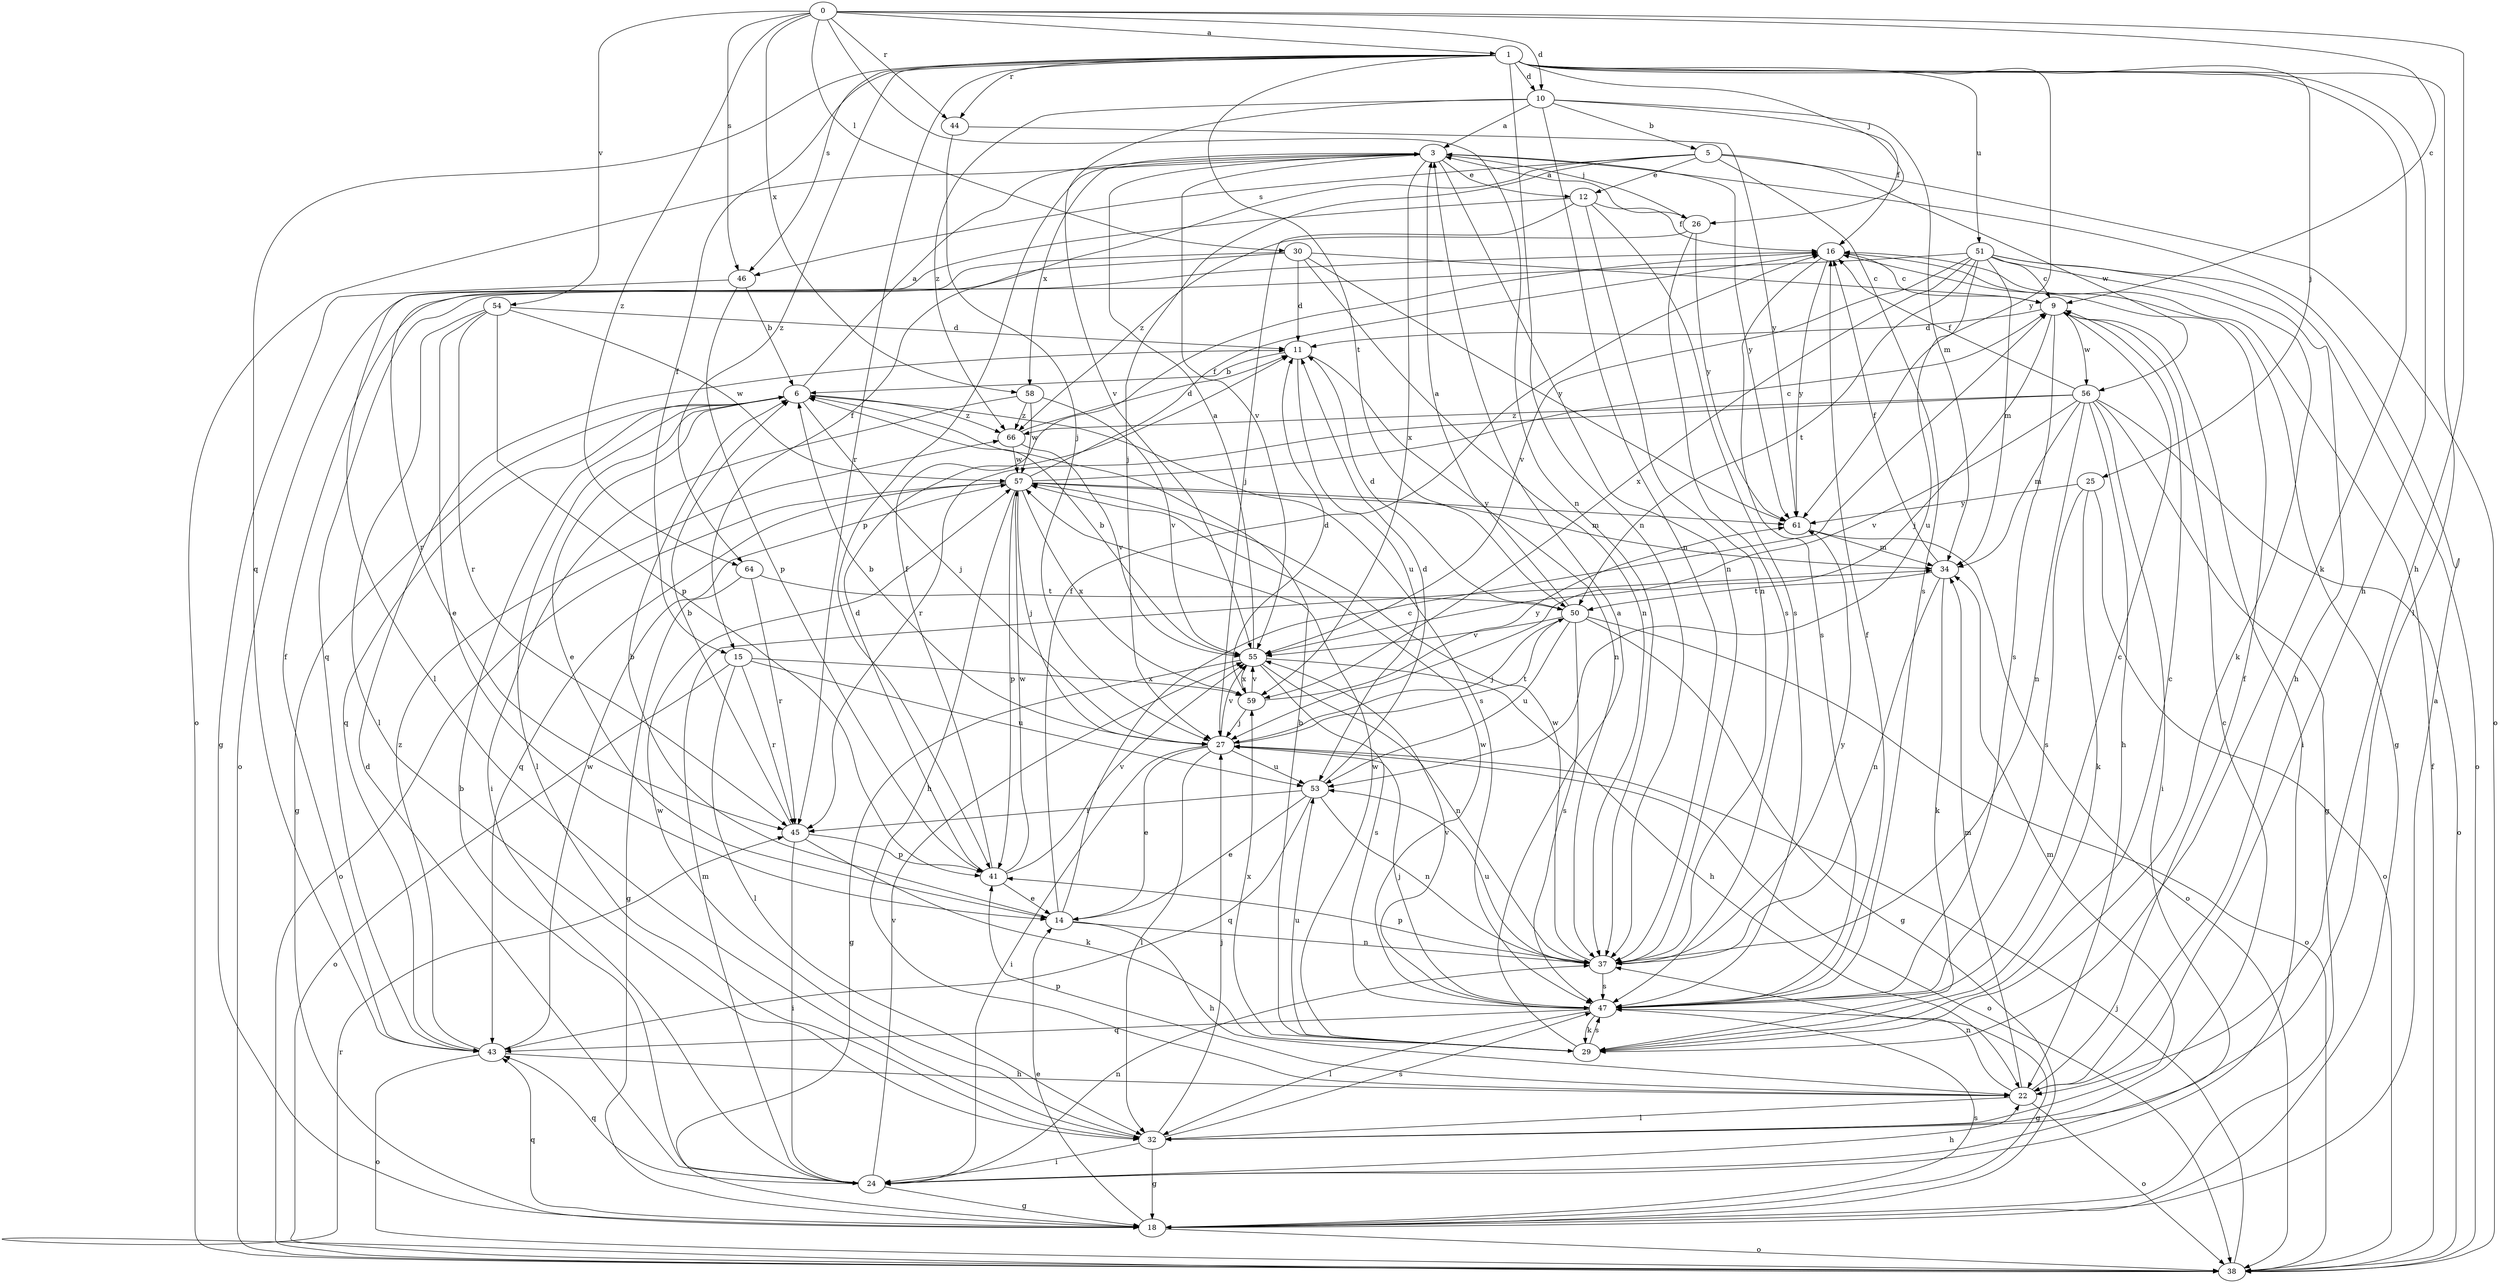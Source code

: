 strict digraph  {
0;
1;
3;
5;
6;
9;
10;
11;
12;
14;
15;
16;
18;
22;
24;
25;
26;
27;
29;
30;
32;
34;
37;
38;
41;
43;
44;
45;
46;
47;
50;
51;
53;
54;
55;
56;
57;
58;
59;
61;
64;
66;
0 -> 1  [label=a];
0 -> 9  [label=c];
0 -> 10  [label=d];
0 -> 22  [label=h];
0 -> 30  [label=l];
0 -> 37  [label=n];
0 -> 44  [label=r];
0 -> 46  [label=s];
0 -> 54  [label=v];
0 -> 58  [label=x];
0 -> 64  [label=z];
1 -> 10  [label=d];
1 -> 15  [label=f];
1 -> 22  [label=h];
1 -> 25  [label=j];
1 -> 26  [label=j];
1 -> 29  [label=k];
1 -> 32  [label=l];
1 -> 37  [label=n];
1 -> 43  [label=q];
1 -> 44  [label=r];
1 -> 45  [label=r];
1 -> 46  [label=s];
1 -> 50  [label=t];
1 -> 51  [label=u];
1 -> 61  [label=y];
1 -> 64  [label=z];
3 -> 12  [label=e];
3 -> 26  [label=j];
3 -> 37  [label=n];
3 -> 38  [label=o];
3 -> 41  [label=p];
3 -> 55  [label=v];
3 -> 58  [label=x];
3 -> 59  [label=x];
3 -> 61  [label=y];
5 -> 12  [label=e];
5 -> 15  [label=f];
5 -> 27  [label=j];
5 -> 38  [label=o];
5 -> 46  [label=s];
5 -> 47  [label=s];
5 -> 56  [label=w];
6 -> 3  [label=a];
6 -> 14  [label=e];
6 -> 18  [label=g];
6 -> 27  [label=j];
6 -> 32  [label=l];
6 -> 43  [label=q];
6 -> 47  [label=s];
6 -> 66  [label=z];
9 -> 11  [label=d];
9 -> 24  [label=i];
9 -> 27  [label=j];
9 -> 47  [label=s];
9 -> 56  [label=w];
10 -> 3  [label=a];
10 -> 5  [label=b];
10 -> 16  [label=f];
10 -> 34  [label=m];
10 -> 37  [label=n];
10 -> 55  [label=v];
10 -> 66  [label=z];
11 -> 6  [label=b];
11 -> 37  [label=n];
11 -> 53  [label=u];
12 -> 16  [label=f];
12 -> 27  [label=j];
12 -> 32  [label=l];
12 -> 37  [label=n];
12 -> 47  [label=s];
14 -> 6  [label=b];
14 -> 9  [label=c];
14 -> 16  [label=f];
14 -> 22  [label=h];
14 -> 37  [label=n];
15 -> 32  [label=l];
15 -> 38  [label=o];
15 -> 45  [label=r];
15 -> 53  [label=u];
15 -> 59  [label=x];
16 -> 9  [label=c];
16 -> 18  [label=g];
16 -> 47  [label=s];
16 -> 61  [label=y];
18 -> 3  [label=a];
18 -> 14  [label=e];
18 -> 38  [label=o];
18 -> 43  [label=q];
18 -> 47  [label=s];
22 -> 16  [label=f];
22 -> 32  [label=l];
22 -> 34  [label=m];
22 -> 37  [label=n];
22 -> 38  [label=o];
22 -> 41  [label=p];
24 -> 6  [label=b];
24 -> 11  [label=d];
24 -> 18  [label=g];
24 -> 22  [label=h];
24 -> 34  [label=m];
24 -> 37  [label=n];
24 -> 43  [label=q];
24 -> 55  [label=v];
25 -> 29  [label=k];
25 -> 38  [label=o];
25 -> 47  [label=s];
25 -> 61  [label=y];
26 -> 3  [label=a];
26 -> 47  [label=s];
26 -> 61  [label=y];
26 -> 66  [label=z];
27 -> 6  [label=b];
27 -> 14  [label=e];
27 -> 24  [label=i];
27 -> 32  [label=l];
27 -> 38  [label=o];
27 -> 50  [label=t];
27 -> 53  [label=u];
27 -> 55  [label=v];
29 -> 3  [label=a];
29 -> 6  [label=b];
29 -> 9  [label=c];
29 -> 47  [label=s];
29 -> 53  [label=u];
29 -> 57  [label=w];
29 -> 59  [label=x];
30 -> 9  [label=c];
30 -> 11  [label=d];
30 -> 37  [label=n];
30 -> 38  [label=o];
30 -> 45  [label=r];
30 -> 61  [label=y];
32 -> 9  [label=c];
32 -> 18  [label=g];
32 -> 24  [label=i];
32 -> 27  [label=j];
32 -> 34  [label=m];
32 -> 47  [label=s];
32 -> 57  [label=w];
34 -> 16  [label=f];
34 -> 29  [label=k];
34 -> 37  [label=n];
34 -> 50  [label=t];
37 -> 41  [label=p];
37 -> 47  [label=s];
37 -> 53  [label=u];
37 -> 57  [label=w];
37 -> 61  [label=y];
38 -> 16  [label=f];
38 -> 27  [label=j];
38 -> 45  [label=r];
41 -> 11  [label=d];
41 -> 14  [label=e];
41 -> 16  [label=f];
41 -> 55  [label=v];
41 -> 57  [label=w];
43 -> 16  [label=f];
43 -> 22  [label=h];
43 -> 38  [label=o];
43 -> 57  [label=w];
43 -> 66  [label=z];
44 -> 27  [label=j];
44 -> 61  [label=y];
45 -> 6  [label=b];
45 -> 24  [label=i];
45 -> 29  [label=k];
45 -> 41  [label=p];
46 -> 6  [label=b];
46 -> 18  [label=g];
46 -> 41  [label=p];
47 -> 9  [label=c];
47 -> 16  [label=f];
47 -> 18  [label=g];
47 -> 27  [label=j];
47 -> 29  [label=k];
47 -> 32  [label=l];
47 -> 43  [label=q];
47 -> 55  [label=v];
47 -> 57  [label=w];
50 -> 3  [label=a];
50 -> 11  [label=d];
50 -> 18  [label=g];
50 -> 27  [label=j];
50 -> 38  [label=o];
50 -> 47  [label=s];
50 -> 53  [label=u];
50 -> 55  [label=v];
51 -> 9  [label=c];
51 -> 22  [label=h];
51 -> 29  [label=k];
51 -> 34  [label=m];
51 -> 38  [label=o];
51 -> 43  [label=q];
51 -> 50  [label=t];
51 -> 53  [label=u];
51 -> 55  [label=v];
51 -> 59  [label=x];
53 -> 11  [label=d];
53 -> 14  [label=e];
53 -> 37  [label=n];
53 -> 43  [label=q];
53 -> 45  [label=r];
54 -> 11  [label=d];
54 -> 14  [label=e];
54 -> 32  [label=l];
54 -> 41  [label=p];
54 -> 45  [label=r];
54 -> 57  [label=w];
55 -> 3  [label=a];
55 -> 6  [label=b];
55 -> 18  [label=g];
55 -> 22  [label=h];
55 -> 37  [label=n];
55 -> 47  [label=s];
55 -> 59  [label=x];
56 -> 16  [label=f];
56 -> 18  [label=g];
56 -> 22  [label=h];
56 -> 24  [label=i];
56 -> 34  [label=m];
56 -> 37  [label=n];
56 -> 38  [label=o];
56 -> 45  [label=r];
56 -> 55  [label=v];
56 -> 66  [label=z];
57 -> 9  [label=c];
57 -> 16  [label=f];
57 -> 22  [label=h];
57 -> 27  [label=j];
57 -> 34  [label=m];
57 -> 38  [label=o];
57 -> 41  [label=p];
57 -> 43  [label=q];
57 -> 59  [label=x];
57 -> 61  [label=y];
58 -> 24  [label=i];
58 -> 55  [label=v];
58 -> 57  [label=w];
58 -> 66  [label=z];
59 -> 11  [label=d];
59 -> 27  [label=j];
59 -> 55  [label=v];
59 -> 61  [label=y];
61 -> 34  [label=m];
61 -> 38  [label=o];
64 -> 18  [label=g];
64 -> 45  [label=r];
64 -> 50  [label=t];
66 -> 11  [label=d];
66 -> 55  [label=v];
66 -> 57  [label=w];
}
